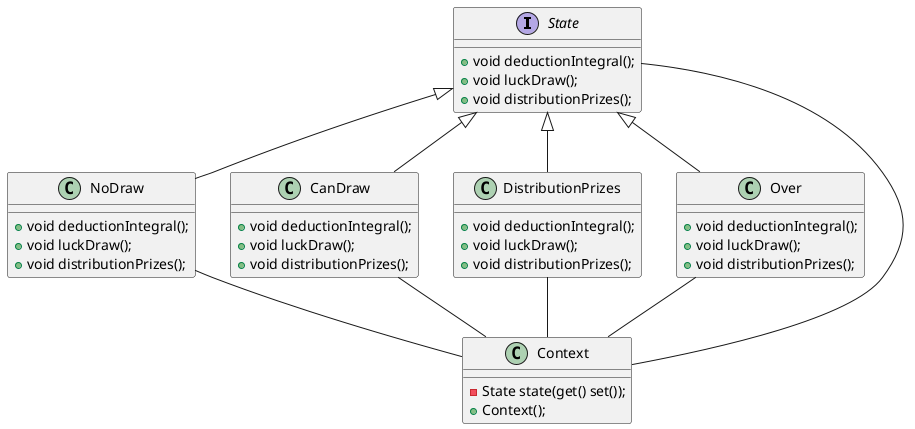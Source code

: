 @startuml
interface State{
    +void deductionIntegral();
    +void luckDraw();
    +void distributionPrizes();
}

class NoDraw{
     +void deductionIntegral();
     +void luckDraw();
     +void distributionPrizes();
}
class CanDraw{
     +void deductionIntegral();
     +void luckDraw();
     +void distributionPrizes();
}
class DistributionPrizes{
     +void deductionIntegral();
     +void luckDraw();
     +void distributionPrizes();
}
class Over{
     +void deductionIntegral();
     +void luckDraw();
     +void distributionPrizes();
}
State <|-- NoDraw
State <|-- CanDraw
State <|-- DistributionPrizes
State <|-- Over

class Context{
    -State state(get() set());
    +Context();
}
State -- Context
NoDraw -- Context
CanDraw -- Context
DistributionPrizes -- Context
Over -- Context

@enduml